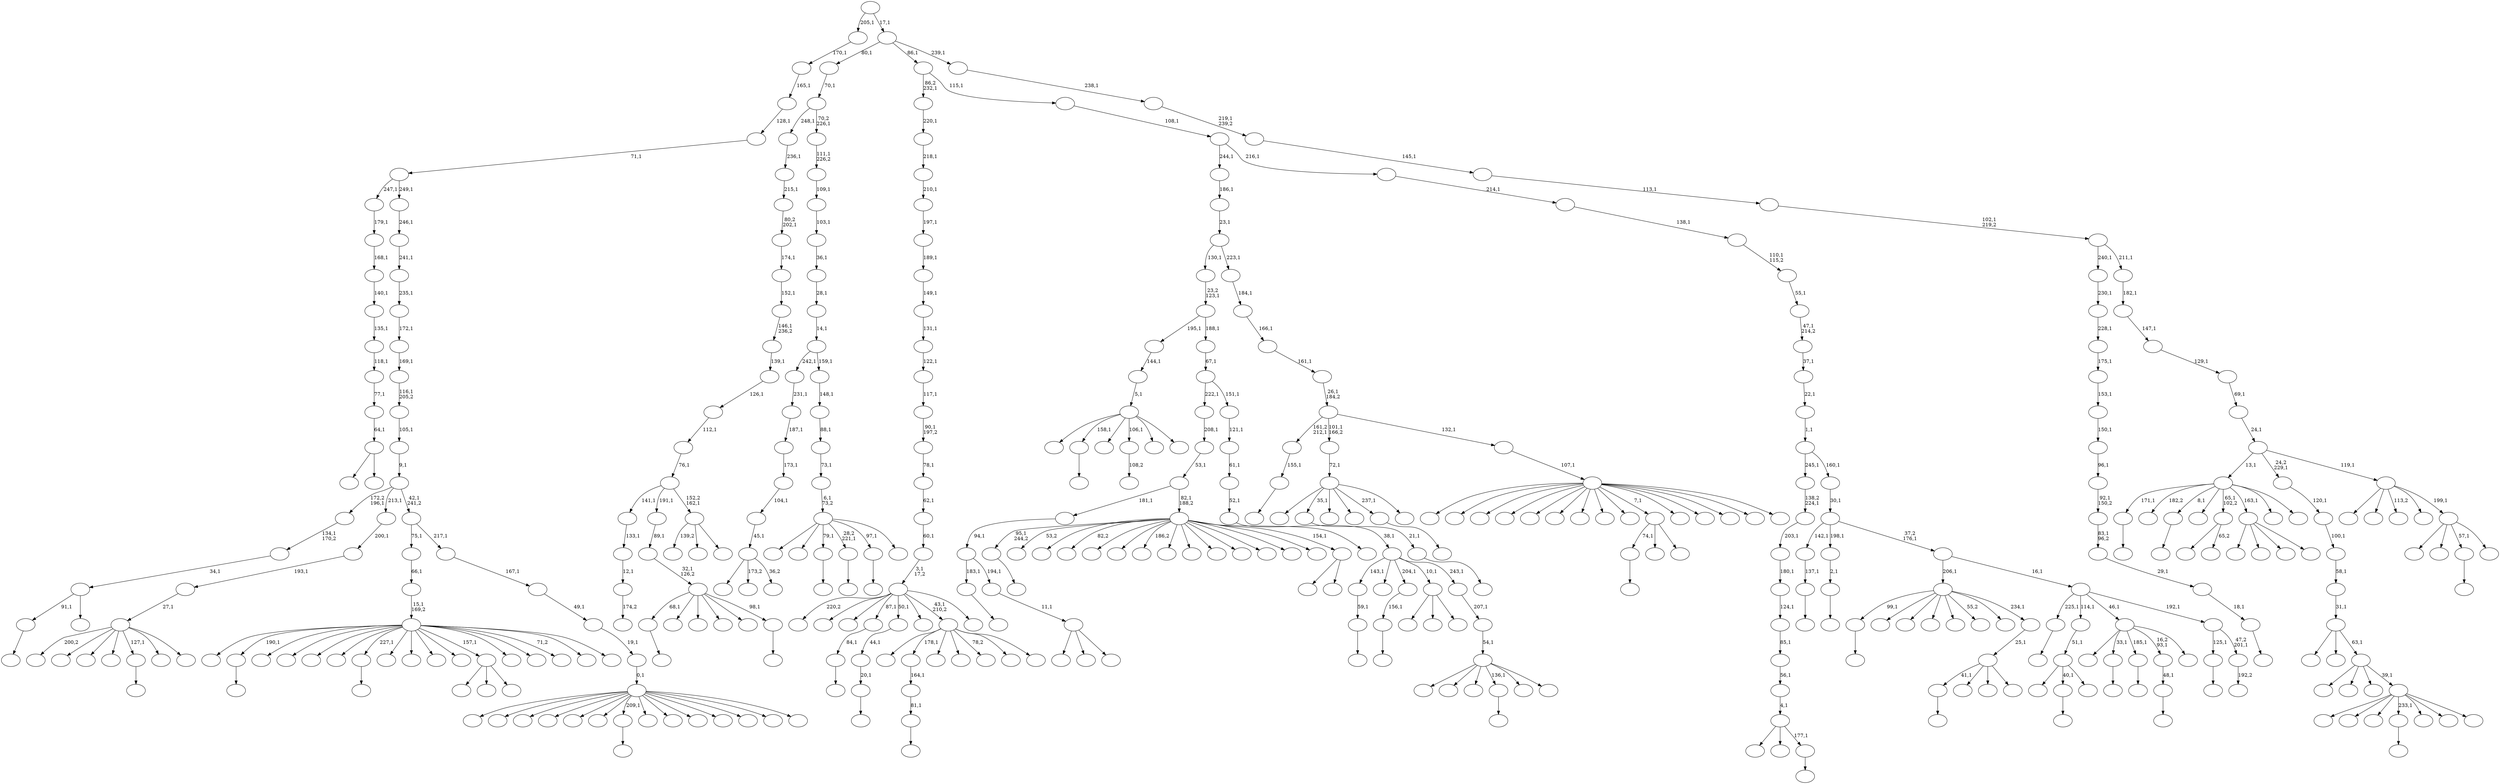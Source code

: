 digraph T {
	450 [label=""]
	449 [label=""]
	448 [label=""]
	447 [label=""]
	446 [label=""]
	445 [label=""]
	444 [label=""]
	443 [label=""]
	442 [label=""]
	441 [label=""]
	440 [label=""]
	439 [label=""]
	438 [label=""]
	437 [label=""]
	436 [label=""]
	435 [label=""]
	434 [label=""]
	433 [label=""]
	432 [label=""]
	431 [label=""]
	430 [label=""]
	429 [label=""]
	428 [label=""]
	427 [label=""]
	426 [label=""]
	425 [label=""]
	424 [label=""]
	423 [label=""]
	422 [label=""]
	421 [label=""]
	420 [label=""]
	419 [label=""]
	418 [label=""]
	417 [label=""]
	416 [label=""]
	415 [label=""]
	414 [label=""]
	413 [label=""]
	412 [label=""]
	411 [label=""]
	410 [label=""]
	409 [label=""]
	408 [label=""]
	407 [label=""]
	406 [label=""]
	405 [label=""]
	404 [label=""]
	403 [label=""]
	402 [label=""]
	401 [label=""]
	400 [label=""]
	399 [label=""]
	398 [label=""]
	397 [label=""]
	396 [label=""]
	395 [label=""]
	394 [label=""]
	393 [label=""]
	392 [label=""]
	391 [label=""]
	390 [label=""]
	389 [label=""]
	388 [label=""]
	387 [label=""]
	386 [label=""]
	385 [label=""]
	384 [label=""]
	383 [label=""]
	382 [label=""]
	381 [label=""]
	380 [label=""]
	379 [label=""]
	378 [label=""]
	377 [label=""]
	376 [label=""]
	375 [label=""]
	374 [label=""]
	373 [label=""]
	372 [label=""]
	371 [label=""]
	370 [label=""]
	369 [label=""]
	368 [label=""]
	367 [label=""]
	366 [label=""]
	365 [label=""]
	364 [label=""]
	363 [label=""]
	362 [label=""]
	361 [label=""]
	360 [label=""]
	359 [label=""]
	358 [label=""]
	357 [label=""]
	356 [label=""]
	355 [label=""]
	354 [label=""]
	353 [label=""]
	352 [label=""]
	351 [label=""]
	350 [label=""]
	349 [label=""]
	348 [label=""]
	347 [label=""]
	346 [label=""]
	345 [label=""]
	344 [label=""]
	343 [label=""]
	342 [label=""]
	341 [label=""]
	340 [label=""]
	339 [label=""]
	338 [label=""]
	337 [label=""]
	336 [label=""]
	335 [label=""]
	334 [label=""]
	333 [label=""]
	332 [label=""]
	331 [label=""]
	330 [label=""]
	329 [label=""]
	328 [label=""]
	327 [label=""]
	326 [label=""]
	325 [label=""]
	324 [label=""]
	323 [label=""]
	322 [label=""]
	321 [label=""]
	320 [label=""]
	319 [label=""]
	318 [label=""]
	317 [label=""]
	316 [label=""]
	315 [label=""]
	314 [label=""]
	313 [label=""]
	312 [label=""]
	311 [label=""]
	310 [label=""]
	309 [label=""]
	308 [label=""]
	307 [label=""]
	306 [label=""]
	305 [label=""]
	304 [label=""]
	303 [label=""]
	302 [label=""]
	301 [label=""]
	300 [label=""]
	299 [label=""]
	298 [label=""]
	297 [label=""]
	296 [label=""]
	295 [label=""]
	294 [label=""]
	293 [label=""]
	292 [label=""]
	291 [label=""]
	290 [label=""]
	289 [label=""]
	288 [label=""]
	287 [label=""]
	286 [label=""]
	285 [label=""]
	284 [label=""]
	283 [label=""]
	282 [label=""]
	281 [label=""]
	280 [label=""]
	279 [label=""]
	278 [label=""]
	277 [label=""]
	276 [label=""]
	275 [label=""]
	274 [label=""]
	273 [label=""]
	272 [label=""]
	271 [label=""]
	270 [label=""]
	269 [label=""]
	268 [label=""]
	267 [label=""]
	266 [label=""]
	265 [label=""]
	264 [label=""]
	263 [label=""]
	262 [label=""]
	261 [label=""]
	260 [label=""]
	259 [label=""]
	258 [label=""]
	257 [label=""]
	256 [label=""]
	255 [label=""]
	254 [label=""]
	253 [label=""]
	252 [label=""]
	251 [label=""]
	250 [label=""]
	249 [label=""]
	248 [label=""]
	247 [label=""]
	246 [label=""]
	245 [label=""]
	244 [label=""]
	243 [label=""]
	242 [label=""]
	241 [label=""]
	240 [label=""]
	239 [label=""]
	238 [label=""]
	237 [label=""]
	236 [label=""]
	235 [label=""]
	234 [label=""]
	233 [label=""]
	232 [label=""]
	231 [label=""]
	230 [label=""]
	229 [label=""]
	228 [label=""]
	227 [label=""]
	226 [label=""]
	225 [label=""]
	224 [label=""]
	223 [label=""]
	222 [label=""]
	221 [label=""]
	220 [label=""]
	219 [label=""]
	218 [label=""]
	217 [label=""]
	216 [label=""]
	215 [label=""]
	214 [label=""]
	213 [label=""]
	212 [label=""]
	211 [label=""]
	210 [label=""]
	209 [label=""]
	208 [label=""]
	207 [label=""]
	206 [label=""]
	205 [label=""]
	204 [label=""]
	203 [label=""]
	202 [label=""]
	201 [label=""]
	200 [label=""]
	199 [label=""]
	198 [label=""]
	197 [label=""]
	196 [label=""]
	195 [label=""]
	194 [label=""]
	193 [label=""]
	192 [label=""]
	191 [label=""]
	190 [label=""]
	189 [label=""]
	188 [label=""]
	187 [label=""]
	186 [label=""]
	185 [label=""]
	184 [label=""]
	183 [label=""]
	182 [label=""]
	181 [label=""]
	180 [label=""]
	179 [label=""]
	178 [label=""]
	177 [label=""]
	176 [label=""]
	175 [label=""]
	174 [label=""]
	173 [label=""]
	172 [label=""]
	171 [label=""]
	170 [label=""]
	169 [label=""]
	168 [label=""]
	167 [label=""]
	166 [label=""]
	165 [label=""]
	164 [label=""]
	163 [label=""]
	162 [label=""]
	161 [label=""]
	160 [label=""]
	159 [label=""]
	158 [label=""]
	157 [label=""]
	156 [label=""]
	155 [label=""]
	154 [label=""]
	153 [label=""]
	152 [label=""]
	151 [label=""]
	150 [label=""]
	149 [label=""]
	148 [label=""]
	147 [label=""]
	146 [label=""]
	145 [label=""]
	144 [label=""]
	143 [label=""]
	142 [label=""]
	141 [label=""]
	140 [label=""]
	139 [label=""]
	138 [label=""]
	137 [label=""]
	136 [label=""]
	135 [label=""]
	134 [label=""]
	133 [label=""]
	132 [label=""]
	131 [label=""]
	130 [label=""]
	129 [label=""]
	128 [label=""]
	127 [label=""]
	126 [label=""]
	125 [label=""]
	124 [label=""]
	123 [label=""]
	122 [label=""]
	121 [label=""]
	120 [label=""]
	119 [label=""]
	118 [label=""]
	117 [label=""]
	116 [label=""]
	115 [label=""]
	114 [label=""]
	113 [label=""]
	112 [label=""]
	111 [label=""]
	110 [label=""]
	109 [label=""]
	108 [label=""]
	107 [label=""]
	106 [label=""]
	105 [label=""]
	104 [label=""]
	103 [label=""]
	102 [label=""]
	101 [label=""]
	100 [label=""]
	99 [label=""]
	98 [label=""]
	97 [label=""]
	96 [label=""]
	95 [label=""]
	94 [label=""]
	93 [label=""]
	92 [label=""]
	91 [label=""]
	90 [label=""]
	89 [label=""]
	88 [label=""]
	87 [label=""]
	86 [label=""]
	85 [label=""]
	84 [label=""]
	83 [label=""]
	82 [label=""]
	81 [label=""]
	80 [label=""]
	79 [label=""]
	78 [label=""]
	77 [label=""]
	76 [label=""]
	75 [label=""]
	74 [label=""]
	73 [label=""]
	72 [label=""]
	71 [label=""]
	70 [label=""]
	69 [label=""]
	68 [label=""]
	67 [label=""]
	66 [label=""]
	65 [label=""]
	64 [label=""]
	63 [label=""]
	62 [label=""]
	61 [label=""]
	60 [label=""]
	59 [label=""]
	58 [label=""]
	57 [label=""]
	56 [label=""]
	55 [label=""]
	54 [label=""]
	53 [label=""]
	52 [label=""]
	51 [label=""]
	50 [label=""]
	49 [label=""]
	48 [label=""]
	47 [label=""]
	46 [label=""]
	45 [label=""]
	44 [label=""]
	43 [label=""]
	42 [label=""]
	41 [label=""]
	40 [label=""]
	39 [label=""]
	38 [label=""]
	37 [label=""]
	36 [label=""]
	35 [label=""]
	34 [label=""]
	33 [label=""]
	32 [label=""]
	31 [label=""]
	30 [label=""]
	29 [label=""]
	28 [label=""]
	27 [label=""]
	26 [label=""]
	25 [label=""]
	24 [label=""]
	23 [label=""]
	22 [label=""]
	21 [label=""]
	20 [label=""]
	19 [label=""]
	18 [label=""]
	17 [label=""]
	16 [label=""]
	15 [label=""]
	14 [label=""]
	13 [label=""]
	12 [label=""]
	11 [label=""]
	10 [label=""]
	9 [label=""]
	8 [label=""]
	7 [label=""]
	6 [label=""]
	5 [label=""]
	4 [label=""]
	3 [label=""]
	2 [label=""]
	1 [label=""]
	0 [label=""]
	444 -> 445 [label=""]
	440 -> 441 [label=""]
	437 -> 438 [label=""]
	435 -> 436 [label=""]
	434 -> 435 [label="137,1"]
	432 -> 433 [label=""]
	427 -> 428 [label=""]
	423 -> 424 [label=""]
	416 -> 417 [label=""]
	412 -> 413 [label=""]
	407 -> 408 [label=""]
	406 -> 407 [label="18,1"]
	405 -> 406 [label="29,1"]
	404 -> 405 [label="83,1\n96,2"]
	403 -> 404 [label="92,1\n150,2"]
	402 -> 403 [label="96,1"]
	401 -> 402 [label="150,1"]
	400 -> 401 [label="153,1"]
	399 -> 400 [label="175,1"]
	398 -> 399 [label="228,1"]
	397 -> 398 [label="230,1"]
	395 -> 396 [label="108,2"]
	387 -> 388 [label=""]
	385 -> 386 [label="174,2"]
	384 -> 385 [label="12,1"]
	383 -> 384 [label="133,1"]
	380 -> 381 [label=""]
	373 -> 374 [label=""]
	367 -> 368 [label=""]
	366 -> 367 [label="81,1"]
	365 -> 366 [label="164,1"]
	363 -> 364 [label=""]
	352 -> 353 [label=""]
	349 -> 350 [label=""]
	348 -> 349 [label="84,1"]
	341 -> 342 [label=""]
	334 -> 335 [label=""]
	329 -> 330 [label=""]
	326 -> 327 [label=""]
	325 -> 326 [label="155,1"]
	322 -> 323 [label=""]
	321 -> 322 [label="20,1"]
	320 -> 321 [label="44,1"]
	318 -> 319 [label=""]
	314 -> 315 [label=""]
	313 -> 314 [label="21,1"]
	306 -> 307 [label=""]
	299 -> 300 [label=""]
	294 -> 420 [label=""]
	294 -> 412 [label="158,1"]
	294 -> 409 [label=""]
	294 -> 395 [label="106,1"]
	294 -> 351 [label=""]
	294 -> 295 [label=""]
	293 -> 294 [label="5,1"]
	292 -> 293 [label="144,1"]
	290 -> 291 [label=""]
	279 -> 280 [label=""]
	278 -> 279 [label="2,1"]
	276 -> 277 [label=""]
	274 -> 275 [label=""]
	273 -> 393 [label=""]
	273 -> 301 [label=""]
	273 -> 274 [label="177,1"]
	272 -> 273 [label="4,1"]
	271 -> 272 [label="56,1"]
	270 -> 271 [label="85,1"]
	269 -> 270 [label="124,1"]
	268 -> 269 [label="180,1"]
	267 -> 268 [label="203,1"]
	266 -> 267 [label="138,2\n224,1"]
	264 -> 265 [label=""]
	263 -> 387 [label="68,1"]
	263 -> 375 [label=""]
	263 -> 369 [label=""]
	263 -> 362 [label=""]
	263 -> 285 [label=""]
	263 -> 264 [label="98,1"]
	262 -> 263 [label="32,1\n126,2"]
	261 -> 262 [label="89,1"]
	259 -> 260 [label=""]
	256 -> 257 [label=""]
	255 -> 256 [label="59,1"]
	248 -> 373 [label="74,1"]
	248 -> 354 [label=""]
	248 -> 249 [label=""]
	245 -> 443 [label=""]
	245 -> 246 [label="65,2"]
	242 -> 416 [label="91,1"]
	242 -> 243 [label=""]
	241 -> 242 [label="34,1"]
	240 -> 241 [label="134,1\n170,2"]
	237 -> 238 [label=""]
	233 -> 410 [label=""]
	233 -> 302 [label="173,2"]
	233 -> 234 [label="36,2"]
	232 -> 233 [label="45,1"]
	231 -> 232 [label="104,1"]
	230 -> 231 [label="173,1"]
	229 -> 230 [label="187,1"]
	228 -> 229 [label="231,1"]
	224 -> 356 [label="139,2"]
	224 -> 287 [label=""]
	224 -> 225 [label=""]
	223 -> 383 [label="141,1"]
	223 -> 261 [label="191,1"]
	223 -> 224 [label="152,2\n162,1"]
	222 -> 223 [label="76,1"]
	221 -> 222 [label="112,1"]
	220 -> 221 [label="126,1"]
	219 -> 220 [label="139,1"]
	218 -> 219 [label="146,1\n236,2"]
	217 -> 218 [label="152,1"]
	216 -> 217 [label="174,1"]
	215 -> 216 [label="80,2\n202,1"]
	214 -> 215 [label="215,1"]
	213 -> 214 [label="236,1"]
	210 -> 442 [label=""]
	210 -> 329 [label="40,1"]
	210 -> 211 [label=""]
	209 -> 210 [label="51,1"]
	206 -> 207 [label=""]
	205 -> 206 [label="48,1"]
	203 -> 449 [label=""]
	203 -> 339 [label=""]
	203 -> 308 [label=""]
	203 -> 204 [label=""]
	196 -> 358 [label=""]
	196 -> 244 [label=""]
	196 -> 197 [label=""]
	191 -> 192 [label=""]
	190 -> 191 [label="156,1"]
	188 -> 189 [label=""]
	179 -> 334 [label="41,1"]
	179 -> 305 [label=""]
	179 -> 288 [label=""]
	179 -> 180 [label=""]
	178 -> 179 [label="25,1"]
	177 -> 423 [label="99,1"]
	177 -> 418 [label=""]
	177 -> 392 [label=""]
	177 -> 357 [label=""]
	177 -> 344 [label=""]
	177 -> 282 [label="55,2"]
	177 -> 227 [label=""]
	177 -> 178 [label="234,1"]
	170 -> 371 [label=""]
	170 -> 324 [label=""]
	170 -> 171 [label=""]
	168 -> 391 [label=""]
	168 -> 313 [label="35,1"]
	168 -> 284 [label=""]
	168 -> 251 [label=""]
	168 -> 188 [label="237,1"]
	168 -> 169 [label=""]
	167 -> 168 [label="72,1"]
	165 -> 166 [label=""]
	163 -> 437 [label="171,1"]
	163 -> 309 [label="182,2"]
	163 -> 290 [label="8,1"]
	163 -> 250 [label=""]
	163 -> 245 [label="65,1\n102,2"]
	163 -> 203 [label="163,1"]
	163 -> 181 [label=""]
	163 -> 164 [label=""]
	160 -> 340 [label=""]
	160 -> 161 [label=""]
	158 -> 429 [label="200,2"]
	158 -> 421 [label=""]
	158 -> 370 [label=""]
	158 -> 310 [label=""]
	158 -> 299 [label="127,1"]
	158 -> 297 [label=""]
	158 -> 159 [label=""]
	157 -> 158 [label="27,1"]
	156 -> 157 [label="193,1"]
	155 -> 156 [label="200,1"]
	151 -> 152 [label=""]
	149 -> 414 [label=""]
	149 -> 377 [label=""]
	149 -> 150 [label=""]
	148 -> 149 [label="11,1"]
	147 -> 341 [label="183,1"]
	147 -> 148 [label="194,1"]
	146 -> 147 [label="94,1"]
	144 -> 425 [label=""]
	144 -> 380 [label="190,1"]
	144 -> 359 [label=""]
	144 -> 337 [label=""]
	144 -> 328 [label=""]
	144 -> 289 [label=""]
	144 -> 259 [label="227,1"]
	144 -> 247 [label=""]
	144 -> 236 [label=""]
	144 -> 235 [label=""]
	144 -> 202 [label=""]
	144 -> 196 [label="157,1"]
	144 -> 185 [label=""]
	144 -> 184 [label=""]
	144 -> 154 [label="71,2"]
	144 -> 153 [label=""]
	144 -> 145 [label=""]
	143 -> 144 [label="15,1\n169,2"]
	142 -> 143 [label="66,1"]
	140 -> 446 [label=""]
	140 -> 440 [label="33,1"]
	140 -> 306 [label="185,1"]
	140 -> 205 [label="16,2\n93,1"]
	140 -> 141 [label=""]
	138 -> 378 [label=""]
	138 -> 139 [label=""]
	137 -> 138 [label="64,1"]
	136 -> 137 [label="77,1"]
	135 -> 136 [label="118,1"]
	134 -> 135 [label="135,1"]
	133 -> 134 [label="140,1"]
	132 -> 133 [label="168,1"]
	131 -> 132 [label="179,1"]
	128 -> 390 [label=""]
	128 -> 365 [label="178,1"]
	128 -> 338 [label=""]
	128 -> 316 [label=""]
	128 -> 226 [label="78,2"]
	128 -> 199 [label=""]
	128 -> 129 [label=""]
	126 -> 450 [label=""]
	126 -> 448 [label=""]
	126 -> 444 [label="79,1"]
	126 -> 432 [label="28,2\n221,1"]
	126 -> 363 [label="97,1"]
	126 -> 127 [label=""]
	125 -> 126 [label="6,1\n73,2"]
	124 -> 125 [label="73,1"]
	123 -> 124 [label="88,1"]
	122 -> 123 [label="148,1"]
	121 -> 228 [label="242,1"]
	121 -> 122 [label="159,1"]
	120 -> 121 [label="14,1"]
	119 -> 120 [label="28,1"]
	118 -> 119 [label="36,1"]
	117 -> 118 [label="103,1"]
	116 -> 117 [label="109,1"]
	115 -> 116 [label="111,1\n226,2"]
	114 -> 213 [label="248,1"]
	114 -> 115 [label="70,2\n226,1"]
	113 -> 114 [label="70,1"]
	111 -> 430 [label=""]
	111 -> 419 [label=""]
	111 -> 389 [label=""]
	111 -> 361 [label=""]
	111 -> 346 [label=""]
	111 -> 333 [label=""]
	111 -> 318 [label="209,1"]
	111 -> 298 [label=""]
	111 -> 283 [label=""]
	111 -> 186 [label=""]
	111 -> 183 [label=""]
	111 -> 176 [label=""]
	111 -> 173 [label=""]
	111 -> 112 [label=""]
	110 -> 111 [label="0,1"]
	109 -> 110 [label="19,1"]
	108 -> 109 [label="49,1"]
	107 -> 108 [label="167,1"]
	106 -> 142 [label="75,1"]
	106 -> 107 [label="217,1"]
	105 -> 240 [label="172,2\n196,1"]
	105 -> 155 [label="213,1"]
	105 -> 106 [label="42,1\n241,2"]
	104 -> 105 [label="9,1"]
	103 -> 104 [label="105,1"]
	102 -> 103 [label="116,1\n205,2"]
	101 -> 102 [label="169,1"]
	100 -> 101 [label="172,1"]
	99 -> 100 [label="235,1"]
	98 -> 99 [label="241,1"]
	97 -> 98 [label="246,1"]
	96 -> 131 [label="247,1"]
	96 -> 97 [label="249,1"]
	95 -> 96 [label="71,1"]
	94 -> 95 [label="128,1"]
	93 -> 94 [label="165,1"]
	92 -> 93 [label="170,1"]
	90 -> 427 [label="95,1\n244,2"]
	90 -> 422 [label="53,2"]
	90 -> 355 [label=""]
	90 -> 336 [label="82,2"]
	90 -> 332 [label=""]
	90 -> 312 [label=""]
	90 -> 286 [label="186,2"]
	90 -> 253 [label=""]
	90 -> 252 [label=""]
	90 -> 200 [label=""]
	90 -> 187 [label=""]
	90 -> 175 [label=""]
	90 -> 174 [label=""]
	90 -> 172 [label=""]
	90 -> 160 [label="154,1"]
	90 -> 91 [label=""]
	89 -> 146 [label="181,1"]
	89 -> 90 [label="82,1\n188,2"]
	88 -> 89 [label="53,1"]
	87 -> 88 [label="208,1"]
	84 -> 311 [label=""]
	84 -> 198 [label=""]
	84 -> 182 [label=""]
	84 -> 151 [label="136,1"]
	84 -> 130 [label=""]
	84 -> 85 [label=""]
	83 -> 84 [label="54,1"]
	82 -> 83 [label="207,1"]
	81 -> 255 [label="143,1"]
	81 -> 254 [label=""]
	81 -> 190 [label="204,1"]
	81 -> 170 [label="10,1"]
	81 -> 82 [label="243,1"]
	80 -> 81 [label="38,1"]
	79 -> 80 [label="52,1"]
	78 -> 79 [label="61,1"]
	77 -> 78 [label="121,1"]
	76 -> 87 [label="222,1"]
	76 -> 77 [label="151,1"]
	75 -> 76 [label="67,1"]
	74 -> 292 [label="195,1"]
	74 -> 75 [label="188,1"]
	73 -> 74 [label="23,2\n123,1"]
	71 -> 447 [label=""]
	71 -> 439 [label=""]
	71 -> 426 [label=""]
	71 -> 415 [label=""]
	71 -> 411 [label=""]
	71 -> 379 [label=""]
	71 -> 304 [label=""]
	71 -> 303 [label=""]
	71 -> 296 [label=""]
	71 -> 248 [label="7,1"]
	71 -> 201 [label=""]
	71 -> 195 [label=""]
	71 -> 193 [label=""]
	71 -> 86 [label=""]
	71 -> 72 [label=""]
	70 -> 71 [label="107,1"]
	69 -> 325 [label="161,2\n212,1"]
	69 -> 167 [label="101,1\n166,2"]
	69 -> 70 [label="132,1"]
	68 -> 69 [label="26,1\n184,2"]
	67 -> 68 [label="161,1"]
	66 -> 67 [label="166,1"]
	65 -> 66 [label="184,1"]
	64 -> 73 [label="130,1"]
	64 -> 65 [label="223,1"]
	63 -> 64 [label="23,1"]
	62 -> 63 [label="186,1"]
	60 -> 431 [label="220,2"]
	60 -> 382 [label=""]
	60 -> 360 [label=""]
	60 -> 348 [label="87,1"]
	60 -> 320 [label="50,1"]
	60 -> 194 [label=""]
	60 -> 128 [label="43,1\n210,2"]
	60 -> 61 [label=""]
	59 -> 60 [label="3,1\n17,2"]
	58 -> 59 [label="60,1"]
	57 -> 58 [label="62,1"]
	56 -> 57 [label="78,1"]
	55 -> 56 [label="90,1\n197,2"]
	54 -> 55 [label="117,1"]
	53 -> 54 [label="122,1"]
	52 -> 53 [label="131,1"]
	51 -> 52 [label="149,1"]
	50 -> 51 [label="189,1"]
	49 -> 50 [label="197,1"]
	48 -> 49 [label="210,1"]
	47 -> 48 [label="218,1"]
	46 -> 47 [label="220,1"]
	44 -> 376 [label=""]
	44 -> 343 [label=""]
	44 -> 281 [label=""]
	44 -> 237 [label="233,1"]
	44 -> 212 [label=""]
	44 -> 162 [label=""]
	44 -> 45 [label=""]
	43 -> 347 [label=""]
	43 -> 345 [label=""]
	43 -> 208 [label=""]
	43 -> 44 [label="39,1"]
	42 -> 372 [label=""]
	42 -> 331 [label=""]
	42 -> 43 [label="63,1"]
	41 -> 42 [label="31,1"]
	40 -> 41 [label="58,1"]
	39 -> 40 [label="100,1"]
	38 -> 39 [label="120,1"]
	34 -> 35 [label="192,2"]
	33 -> 352 [label="125,1"]
	33 -> 34 [label="47,2\n201,1"]
	32 -> 276 [label="225,1"]
	32 -> 209 [label="114,1"]
	32 -> 140 [label="46,1"]
	32 -> 33 [label="192,1"]
	31 -> 177 [label="206,1"]
	31 -> 32 [label="16,1"]
	30 -> 434 [label="142,1"]
	30 -> 278 [label="198,1"]
	30 -> 31 [label="37,2\n176,1"]
	29 -> 30 [label="30,1"]
	28 -> 266 [label="245,1"]
	28 -> 29 [label="160,1"]
	27 -> 28 [label="1,1"]
	26 -> 27 [label="22,1"]
	25 -> 26 [label="37,1"]
	24 -> 25 [label="47,1\n214,2"]
	23 -> 24 [label="55,1"]
	22 -> 23 [label="110,1\n115,2"]
	21 -> 22 [label="138,1"]
	20 -> 21 [label="214,1"]
	19 -> 62 [label="244,1"]
	19 -> 20 [label="216,1"]
	18 -> 19 [label="108,1"]
	17 -> 46 [label="86,2\n232,1"]
	17 -> 18 [label="115,1"]
	15 -> 258 [label=""]
	15 -> 239 [label=""]
	15 -> 165 [label="57,1"]
	15 -> 16 [label=""]
	14 -> 394 [label=""]
	14 -> 317 [label=""]
	14 -> 37 [label="113,2"]
	14 -> 36 [label=""]
	14 -> 15 [label="199,1"]
	13 -> 163 [label="13,1"]
	13 -> 38 [label="24,2\n229,1"]
	13 -> 14 [label="119,1"]
	12 -> 13 [label="24,1"]
	11 -> 12 [label="69,1"]
	10 -> 11 [label="129,1"]
	9 -> 10 [label="147,1"]
	8 -> 9 [label="182,1"]
	7 -> 397 [label="240,1"]
	7 -> 8 [label="211,1"]
	6 -> 7 [label="102,1\n219,2"]
	5 -> 6 [label="113,1"]
	4 -> 5 [label="145,1"]
	3 -> 4 [label="219,1\n239,2"]
	2 -> 3 [label="238,1"]
	1 -> 113 [label="80,1"]
	1 -> 17 [label="86,1"]
	1 -> 2 [label="239,1"]
	0 -> 92 [label="205,1"]
	0 -> 1 [label="17,1"]
}
